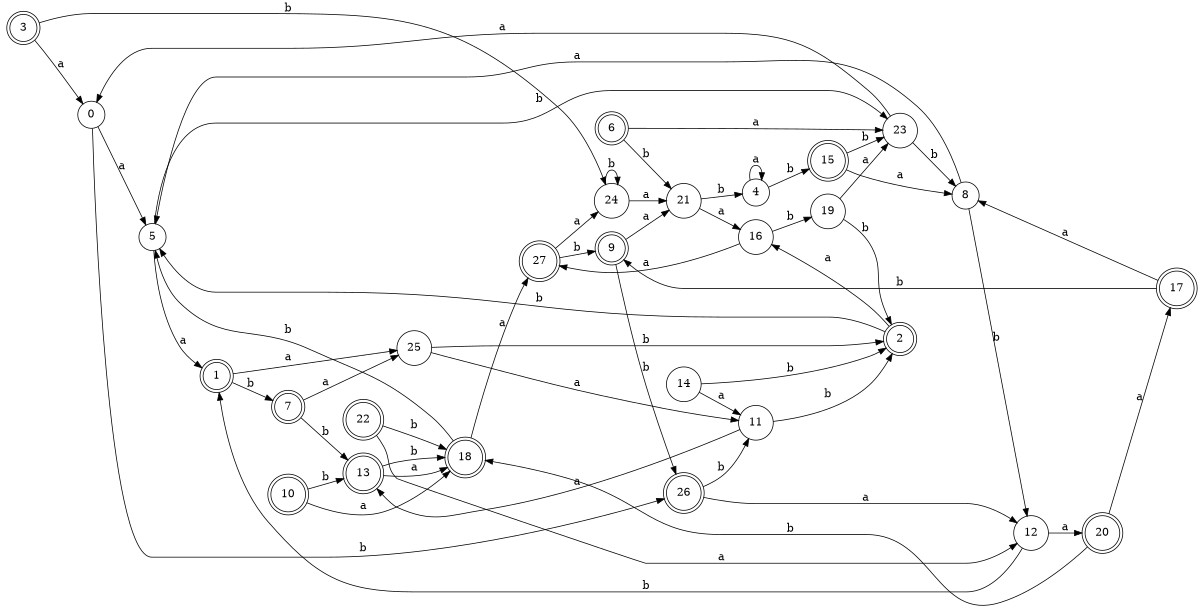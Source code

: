 digraph n23_9 {
__start0 [label="" shape="none"];

rankdir=LR;
size="8,5";

s0 [style="filled", color="black", fillcolor="white" shape="circle", label="0"];
s1 [style="rounded,filled", color="black", fillcolor="white" shape="doublecircle", label="1"];
s2 [style="rounded,filled", color="black", fillcolor="white" shape="doublecircle", label="2"];
s3 [style="rounded,filled", color="black", fillcolor="white" shape="doublecircle", label="3"];
s4 [style="filled", color="black", fillcolor="white" shape="circle", label="4"];
s5 [style="filled", color="black", fillcolor="white" shape="circle", label="5"];
s6 [style="rounded,filled", color="black", fillcolor="white" shape="doublecircle", label="6"];
s7 [style="rounded,filled", color="black", fillcolor="white" shape="doublecircle", label="7"];
s8 [style="filled", color="black", fillcolor="white" shape="circle", label="8"];
s9 [style="rounded,filled", color="black", fillcolor="white" shape="doublecircle", label="9"];
s10 [style="rounded,filled", color="black", fillcolor="white" shape="doublecircle", label="10"];
s11 [style="filled", color="black", fillcolor="white" shape="circle", label="11"];
s12 [style="filled", color="black", fillcolor="white" shape="circle", label="12"];
s13 [style="rounded,filled", color="black", fillcolor="white" shape="doublecircle", label="13"];
s14 [style="filled", color="black", fillcolor="white" shape="circle", label="14"];
s15 [style="rounded,filled", color="black", fillcolor="white" shape="doublecircle", label="15"];
s16 [style="filled", color="black", fillcolor="white" shape="circle", label="16"];
s17 [style="rounded,filled", color="black", fillcolor="white" shape="doublecircle", label="17"];
s18 [style="rounded,filled", color="black", fillcolor="white" shape="doublecircle", label="18"];
s19 [style="filled", color="black", fillcolor="white" shape="circle", label="19"];
s20 [style="rounded,filled", color="black", fillcolor="white" shape="doublecircle", label="20"];
s21 [style="filled", color="black", fillcolor="white" shape="circle", label="21"];
s22 [style="rounded,filled", color="black", fillcolor="white" shape="doublecircle", label="22"];
s23 [style="filled", color="black", fillcolor="white" shape="circle", label="23"];
s24 [style="filled", color="black", fillcolor="white" shape="circle", label="24"];
s25 [style="filled", color="black", fillcolor="white" shape="circle", label="25"];
s26 [style="rounded,filled", color="black", fillcolor="white" shape="doublecircle", label="26"];
s27 [style="rounded,filled", color="black", fillcolor="white" shape="doublecircle", label="27"];
s0 -> s5 [label="a"];
s0 -> s26 [label="b"];
s1 -> s25 [label="a"];
s1 -> s7 [label="b"];
s2 -> s16 [label="a"];
s2 -> s5 [label="b"];
s3 -> s0 [label="a"];
s3 -> s24 [label="b"];
s4 -> s4 [label="a"];
s4 -> s15 [label="b"];
s5 -> s1 [label="a"];
s5 -> s23 [label="b"];
s6 -> s23 [label="a"];
s6 -> s21 [label="b"];
s7 -> s25 [label="a"];
s7 -> s13 [label="b"];
s8 -> s5 [label="a"];
s8 -> s12 [label="b"];
s9 -> s21 [label="a"];
s9 -> s26 [label="b"];
s10 -> s18 [label="a"];
s10 -> s13 [label="b"];
s11 -> s13 [label="a"];
s11 -> s2 [label="b"];
s12 -> s20 [label="a"];
s12 -> s1 [label="b"];
s13 -> s18 [label="a"];
s13 -> s18 [label="b"];
s14 -> s11 [label="a"];
s14 -> s2 [label="b"];
s15 -> s8 [label="a"];
s15 -> s23 [label="b"];
s16 -> s27 [label="a"];
s16 -> s19 [label="b"];
s17 -> s8 [label="a"];
s17 -> s9 [label="b"];
s18 -> s27 [label="a"];
s18 -> s5 [label="b"];
s19 -> s23 [label="a"];
s19 -> s2 [label="b"];
s20 -> s17 [label="a"];
s20 -> s18 [label="b"];
s21 -> s16 [label="a"];
s21 -> s4 [label="b"];
s22 -> s12 [label="a"];
s22 -> s18 [label="b"];
s23 -> s0 [label="a"];
s23 -> s8 [label="b"];
s24 -> s21 [label="a"];
s24 -> s24 [label="b"];
s25 -> s11 [label="a"];
s25 -> s2 [label="b"];
s26 -> s12 [label="a"];
s26 -> s11 [label="b"];
s27 -> s24 [label="a"];
s27 -> s9 [label="b"];

}